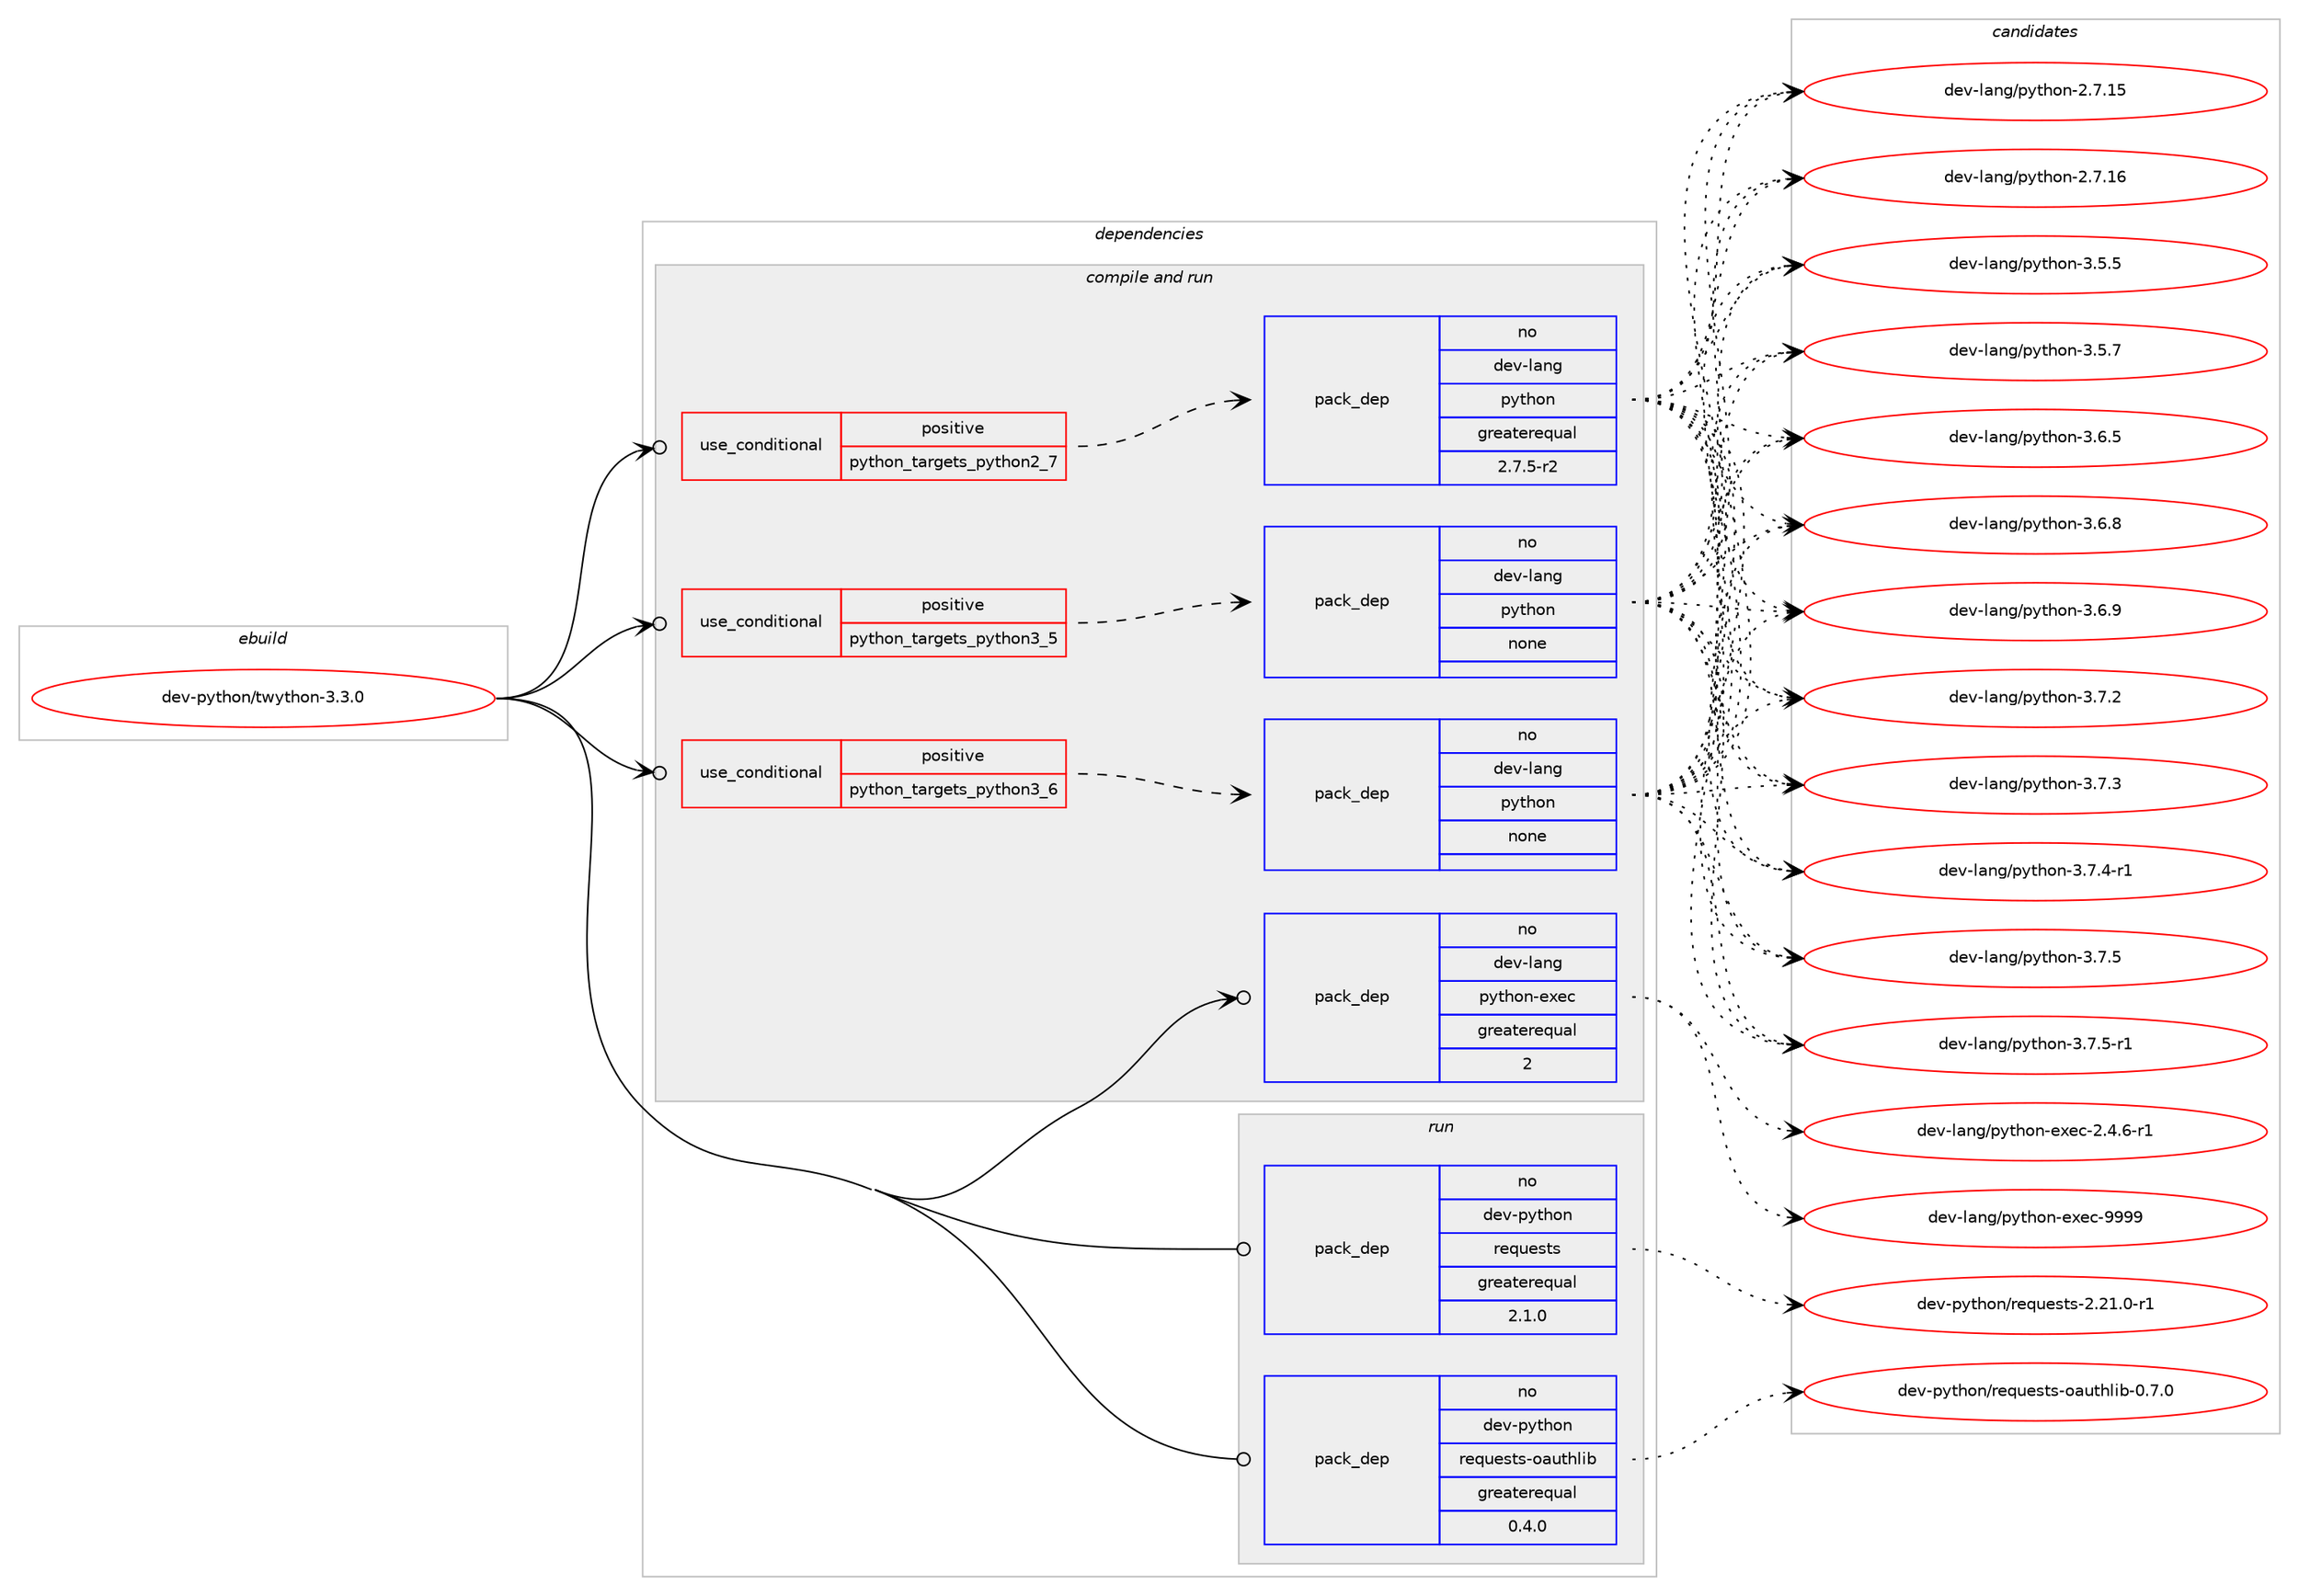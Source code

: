 digraph prolog {

# *************
# Graph options
# *************

newrank=true;
concentrate=true;
compound=true;
graph [rankdir=LR,fontname=Helvetica,fontsize=10,ranksep=1.5];#, ranksep=2.5, nodesep=0.2];
edge  [arrowhead=vee];
node  [fontname=Helvetica,fontsize=10];

# **********
# The ebuild
# **********

subgraph cluster_leftcol {
color=gray;
rank=same;
label=<<i>ebuild</i>>;
id [label="dev-python/twython-3.3.0", color=red, width=4, href="../dev-python/twython-3.3.0.svg"];
}

# ****************
# The dependencies
# ****************

subgraph cluster_midcol {
color=gray;
label=<<i>dependencies</i>>;
subgraph cluster_compile {
fillcolor="#eeeeee";
style=filled;
label=<<i>compile</i>>;
}
subgraph cluster_compileandrun {
fillcolor="#eeeeee";
style=filled;
label=<<i>compile and run</i>>;
subgraph cond150817 {
dependency641969 [label=<<TABLE BORDER="0" CELLBORDER="1" CELLSPACING="0" CELLPADDING="4"><TR><TD ROWSPAN="3" CELLPADDING="10">use_conditional</TD></TR><TR><TD>positive</TD></TR><TR><TD>python_targets_python2_7</TD></TR></TABLE>>, shape=none, color=red];
subgraph pack479270 {
dependency641970 [label=<<TABLE BORDER="0" CELLBORDER="1" CELLSPACING="0" CELLPADDING="4" WIDTH="220"><TR><TD ROWSPAN="6" CELLPADDING="30">pack_dep</TD></TR><TR><TD WIDTH="110">no</TD></TR><TR><TD>dev-lang</TD></TR><TR><TD>python</TD></TR><TR><TD>greaterequal</TD></TR><TR><TD>2.7.5-r2</TD></TR></TABLE>>, shape=none, color=blue];
}
dependency641969:e -> dependency641970:w [weight=20,style="dashed",arrowhead="vee"];
}
id:e -> dependency641969:w [weight=20,style="solid",arrowhead="odotvee"];
subgraph cond150818 {
dependency641971 [label=<<TABLE BORDER="0" CELLBORDER="1" CELLSPACING="0" CELLPADDING="4"><TR><TD ROWSPAN="3" CELLPADDING="10">use_conditional</TD></TR><TR><TD>positive</TD></TR><TR><TD>python_targets_python3_5</TD></TR></TABLE>>, shape=none, color=red];
subgraph pack479271 {
dependency641972 [label=<<TABLE BORDER="0" CELLBORDER="1" CELLSPACING="0" CELLPADDING="4" WIDTH="220"><TR><TD ROWSPAN="6" CELLPADDING="30">pack_dep</TD></TR><TR><TD WIDTH="110">no</TD></TR><TR><TD>dev-lang</TD></TR><TR><TD>python</TD></TR><TR><TD>none</TD></TR><TR><TD></TD></TR></TABLE>>, shape=none, color=blue];
}
dependency641971:e -> dependency641972:w [weight=20,style="dashed",arrowhead="vee"];
}
id:e -> dependency641971:w [weight=20,style="solid",arrowhead="odotvee"];
subgraph cond150819 {
dependency641973 [label=<<TABLE BORDER="0" CELLBORDER="1" CELLSPACING="0" CELLPADDING="4"><TR><TD ROWSPAN="3" CELLPADDING="10">use_conditional</TD></TR><TR><TD>positive</TD></TR><TR><TD>python_targets_python3_6</TD></TR></TABLE>>, shape=none, color=red];
subgraph pack479272 {
dependency641974 [label=<<TABLE BORDER="0" CELLBORDER="1" CELLSPACING="0" CELLPADDING="4" WIDTH="220"><TR><TD ROWSPAN="6" CELLPADDING="30">pack_dep</TD></TR><TR><TD WIDTH="110">no</TD></TR><TR><TD>dev-lang</TD></TR><TR><TD>python</TD></TR><TR><TD>none</TD></TR><TR><TD></TD></TR></TABLE>>, shape=none, color=blue];
}
dependency641973:e -> dependency641974:w [weight=20,style="dashed",arrowhead="vee"];
}
id:e -> dependency641973:w [weight=20,style="solid",arrowhead="odotvee"];
subgraph pack479273 {
dependency641975 [label=<<TABLE BORDER="0" CELLBORDER="1" CELLSPACING="0" CELLPADDING="4" WIDTH="220"><TR><TD ROWSPAN="6" CELLPADDING="30">pack_dep</TD></TR><TR><TD WIDTH="110">no</TD></TR><TR><TD>dev-lang</TD></TR><TR><TD>python-exec</TD></TR><TR><TD>greaterequal</TD></TR><TR><TD>2</TD></TR></TABLE>>, shape=none, color=blue];
}
id:e -> dependency641975:w [weight=20,style="solid",arrowhead="odotvee"];
}
subgraph cluster_run {
fillcolor="#eeeeee";
style=filled;
label=<<i>run</i>>;
subgraph pack479274 {
dependency641976 [label=<<TABLE BORDER="0" CELLBORDER="1" CELLSPACING="0" CELLPADDING="4" WIDTH="220"><TR><TD ROWSPAN="6" CELLPADDING="30">pack_dep</TD></TR><TR><TD WIDTH="110">no</TD></TR><TR><TD>dev-python</TD></TR><TR><TD>requests</TD></TR><TR><TD>greaterequal</TD></TR><TR><TD>2.1.0</TD></TR></TABLE>>, shape=none, color=blue];
}
id:e -> dependency641976:w [weight=20,style="solid",arrowhead="odot"];
subgraph pack479275 {
dependency641977 [label=<<TABLE BORDER="0" CELLBORDER="1" CELLSPACING="0" CELLPADDING="4" WIDTH="220"><TR><TD ROWSPAN="6" CELLPADDING="30">pack_dep</TD></TR><TR><TD WIDTH="110">no</TD></TR><TR><TD>dev-python</TD></TR><TR><TD>requests-oauthlib</TD></TR><TR><TD>greaterequal</TD></TR><TR><TD>0.4.0</TD></TR></TABLE>>, shape=none, color=blue];
}
id:e -> dependency641977:w [weight=20,style="solid",arrowhead="odot"];
}
}

# **************
# The candidates
# **************

subgraph cluster_choices {
rank=same;
color=gray;
label=<<i>candidates</i>>;

subgraph choice479270 {
color=black;
nodesep=1;
choice10010111845108971101034711212111610411111045504655464953 [label="dev-lang/python-2.7.15", color=red, width=4,href="../dev-lang/python-2.7.15.svg"];
choice10010111845108971101034711212111610411111045504655464954 [label="dev-lang/python-2.7.16", color=red, width=4,href="../dev-lang/python-2.7.16.svg"];
choice100101118451089711010347112121116104111110455146534653 [label="dev-lang/python-3.5.5", color=red, width=4,href="../dev-lang/python-3.5.5.svg"];
choice100101118451089711010347112121116104111110455146534655 [label="dev-lang/python-3.5.7", color=red, width=4,href="../dev-lang/python-3.5.7.svg"];
choice100101118451089711010347112121116104111110455146544653 [label="dev-lang/python-3.6.5", color=red, width=4,href="../dev-lang/python-3.6.5.svg"];
choice100101118451089711010347112121116104111110455146544656 [label="dev-lang/python-3.6.8", color=red, width=4,href="../dev-lang/python-3.6.8.svg"];
choice100101118451089711010347112121116104111110455146544657 [label="dev-lang/python-3.6.9", color=red, width=4,href="../dev-lang/python-3.6.9.svg"];
choice100101118451089711010347112121116104111110455146554650 [label="dev-lang/python-3.7.2", color=red, width=4,href="../dev-lang/python-3.7.2.svg"];
choice100101118451089711010347112121116104111110455146554651 [label="dev-lang/python-3.7.3", color=red, width=4,href="../dev-lang/python-3.7.3.svg"];
choice1001011184510897110103471121211161041111104551465546524511449 [label="dev-lang/python-3.7.4-r1", color=red, width=4,href="../dev-lang/python-3.7.4-r1.svg"];
choice100101118451089711010347112121116104111110455146554653 [label="dev-lang/python-3.7.5", color=red, width=4,href="../dev-lang/python-3.7.5.svg"];
choice1001011184510897110103471121211161041111104551465546534511449 [label="dev-lang/python-3.7.5-r1", color=red, width=4,href="../dev-lang/python-3.7.5-r1.svg"];
dependency641970:e -> choice10010111845108971101034711212111610411111045504655464953:w [style=dotted,weight="100"];
dependency641970:e -> choice10010111845108971101034711212111610411111045504655464954:w [style=dotted,weight="100"];
dependency641970:e -> choice100101118451089711010347112121116104111110455146534653:w [style=dotted,weight="100"];
dependency641970:e -> choice100101118451089711010347112121116104111110455146534655:w [style=dotted,weight="100"];
dependency641970:e -> choice100101118451089711010347112121116104111110455146544653:w [style=dotted,weight="100"];
dependency641970:e -> choice100101118451089711010347112121116104111110455146544656:w [style=dotted,weight="100"];
dependency641970:e -> choice100101118451089711010347112121116104111110455146544657:w [style=dotted,weight="100"];
dependency641970:e -> choice100101118451089711010347112121116104111110455146554650:w [style=dotted,weight="100"];
dependency641970:e -> choice100101118451089711010347112121116104111110455146554651:w [style=dotted,weight="100"];
dependency641970:e -> choice1001011184510897110103471121211161041111104551465546524511449:w [style=dotted,weight="100"];
dependency641970:e -> choice100101118451089711010347112121116104111110455146554653:w [style=dotted,weight="100"];
dependency641970:e -> choice1001011184510897110103471121211161041111104551465546534511449:w [style=dotted,weight="100"];
}
subgraph choice479271 {
color=black;
nodesep=1;
choice10010111845108971101034711212111610411111045504655464953 [label="dev-lang/python-2.7.15", color=red, width=4,href="../dev-lang/python-2.7.15.svg"];
choice10010111845108971101034711212111610411111045504655464954 [label="dev-lang/python-2.7.16", color=red, width=4,href="../dev-lang/python-2.7.16.svg"];
choice100101118451089711010347112121116104111110455146534653 [label="dev-lang/python-3.5.5", color=red, width=4,href="../dev-lang/python-3.5.5.svg"];
choice100101118451089711010347112121116104111110455146534655 [label="dev-lang/python-3.5.7", color=red, width=4,href="../dev-lang/python-3.5.7.svg"];
choice100101118451089711010347112121116104111110455146544653 [label="dev-lang/python-3.6.5", color=red, width=4,href="../dev-lang/python-3.6.5.svg"];
choice100101118451089711010347112121116104111110455146544656 [label="dev-lang/python-3.6.8", color=red, width=4,href="../dev-lang/python-3.6.8.svg"];
choice100101118451089711010347112121116104111110455146544657 [label="dev-lang/python-3.6.9", color=red, width=4,href="../dev-lang/python-3.6.9.svg"];
choice100101118451089711010347112121116104111110455146554650 [label="dev-lang/python-3.7.2", color=red, width=4,href="../dev-lang/python-3.7.2.svg"];
choice100101118451089711010347112121116104111110455146554651 [label="dev-lang/python-3.7.3", color=red, width=4,href="../dev-lang/python-3.7.3.svg"];
choice1001011184510897110103471121211161041111104551465546524511449 [label="dev-lang/python-3.7.4-r1", color=red, width=4,href="../dev-lang/python-3.7.4-r1.svg"];
choice100101118451089711010347112121116104111110455146554653 [label="dev-lang/python-3.7.5", color=red, width=4,href="../dev-lang/python-3.7.5.svg"];
choice1001011184510897110103471121211161041111104551465546534511449 [label="dev-lang/python-3.7.5-r1", color=red, width=4,href="../dev-lang/python-3.7.5-r1.svg"];
dependency641972:e -> choice10010111845108971101034711212111610411111045504655464953:w [style=dotted,weight="100"];
dependency641972:e -> choice10010111845108971101034711212111610411111045504655464954:w [style=dotted,weight="100"];
dependency641972:e -> choice100101118451089711010347112121116104111110455146534653:w [style=dotted,weight="100"];
dependency641972:e -> choice100101118451089711010347112121116104111110455146534655:w [style=dotted,weight="100"];
dependency641972:e -> choice100101118451089711010347112121116104111110455146544653:w [style=dotted,weight="100"];
dependency641972:e -> choice100101118451089711010347112121116104111110455146544656:w [style=dotted,weight="100"];
dependency641972:e -> choice100101118451089711010347112121116104111110455146544657:w [style=dotted,weight="100"];
dependency641972:e -> choice100101118451089711010347112121116104111110455146554650:w [style=dotted,weight="100"];
dependency641972:e -> choice100101118451089711010347112121116104111110455146554651:w [style=dotted,weight="100"];
dependency641972:e -> choice1001011184510897110103471121211161041111104551465546524511449:w [style=dotted,weight="100"];
dependency641972:e -> choice100101118451089711010347112121116104111110455146554653:w [style=dotted,weight="100"];
dependency641972:e -> choice1001011184510897110103471121211161041111104551465546534511449:w [style=dotted,weight="100"];
}
subgraph choice479272 {
color=black;
nodesep=1;
choice10010111845108971101034711212111610411111045504655464953 [label="dev-lang/python-2.7.15", color=red, width=4,href="../dev-lang/python-2.7.15.svg"];
choice10010111845108971101034711212111610411111045504655464954 [label="dev-lang/python-2.7.16", color=red, width=4,href="../dev-lang/python-2.7.16.svg"];
choice100101118451089711010347112121116104111110455146534653 [label="dev-lang/python-3.5.5", color=red, width=4,href="../dev-lang/python-3.5.5.svg"];
choice100101118451089711010347112121116104111110455146534655 [label="dev-lang/python-3.5.7", color=red, width=4,href="../dev-lang/python-3.5.7.svg"];
choice100101118451089711010347112121116104111110455146544653 [label="dev-lang/python-3.6.5", color=red, width=4,href="../dev-lang/python-3.6.5.svg"];
choice100101118451089711010347112121116104111110455146544656 [label="dev-lang/python-3.6.8", color=red, width=4,href="../dev-lang/python-3.6.8.svg"];
choice100101118451089711010347112121116104111110455146544657 [label="dev-lang/python-3.6.9", color=red, width=4,href="../dev-lang/python-3.6.9.svg"];
choice100101118451089711010347112121116104111110455146554650 [label="dev-lang/python-3.7.2", color=red, width=4,href="../dev-lang/python-3.7.2.svg"];
choice100101118451089711010347112121116104111110455146554651 [label="dev-lang/python-3.7.3", color=red, width=4,href="../dev-lang/python-3.7.3.svg"];
choice1001011184510897110103471121211161041111104551465546524511449 [label="dev-lang/python-3.7.4-r1", color=red, width=4,href="../dev-lang/python-3.7.4-r1.svg"];
choice100101118451089711010347112121116104111110455146554653 [label="dev-lang/python-3.7.5", color=red, width=4,href="../dev-lang/python-3.7.5.svg"];
choice1001011184510897110103471121211161041111104551465546534511449 [label="dev-lang/python-3.7.5-r1", color=red, width=4,href="../dev-lang/python-3.7.5-r1.svg"];
dependency641974:e -> choice10010111845108971101034711212111610411111045504655464953:w [style=dotted,weight="100"];
dependency641974:e -> choice10010111845108971101034711212111610411111045504655464954:w [style=dotted,weight="100"];
dependency641974:e -> choice100101118451089711010347112121116104111110455146534653:w [style=dotted,weight="100"];
dependency641974:e -> choice100101118451089711010347112121116104111110455146534655:w [style=dotted,weight="100"];
dependency641974:e -> choice100101118451089711010347112121116104111110455146544653:w [style=dotted,weight="100"];
dependency641974:e -> choice100101118451089711010347112121116104111110455146544656:w [style=dotted,weight="100"];
dependency641974:e -> choice100101118451089711010347112121116104111110455146544657:w [style=dotted,weight="100"];
dependency641974:e -> choice100101118451089711010347112121116104111110455146554650:w [style=dotted,weight="100"];
dependency641974:e -> choice100101118451089711010347112121116104111110455146554651:w [style=dotted,weight="100"];
dependency641974:e -> choice1001011184510897110103471121211161041111104551465546524511449:w [style=dotted,weight="100"];
dependency641974:e -> choice100101118451089711010347112121116104111110455146554653:w [style=dotted,weight="100"];
dependency641974:e -> choice1001011184510897110103471121211161041111104551465546534511449:w [style=dotted,weight="100"];
}
subgraph choice479273 {
color=black;
nodesep=1;
choice10010111845108971101034711212111610411111045101120101994550465246544511449 [label="dev-lang/python-exec-2.4.6-r1", color=red, width=4,href="../dev-lang/python-exec-2.4.6-r1.svg"];
choice10010111845108971101034711212111610411111045101120101994557575757 [label="dev-lang/python-exec-9999", color=red, width=4,href="../dev-lang/python-exec-9999.svg"];
dependency641975:e -> choice10010111845108971101034711212111610411111045101120101994550465246544511449:w [style=dotted,weight="100"];
dependency641975:e -> choice10010111845108971101034711212111610411111045101120101994557575757:w [style=dotted,weight="100"];
}
subgraph choice479274 {
color=black;
nodesep=1;
choice1001011184511212111610411111047114101113117101115116115455046504946484511449 [label="dev-python/requests-2.21.0-r1", color=red, width=4,href="../dev-python/requests-2.21.0-r1.svg"];
dependency641976:e -> choice1001011184511212111610411111047114101113117101115116115455046504946484511449:w [style=dotted,weight="100"];
}
subgraph choice479275 {
color=black;
nodesep=1;
choice1001011184511212111610411111047114101113117101115116115451119711711610410810598454846554648 [label="dev-python/requests-oauthlib-0.7.0", color=red, width=4,href="../dev-python/requests-oauthlib-0.7.0.svg"];
dependency641977:e -> choice1001011184511212111610411111047114101113117101115116115451119711711610410810598454846554648:w [style=dotted,weight="100"];
}
}

}
